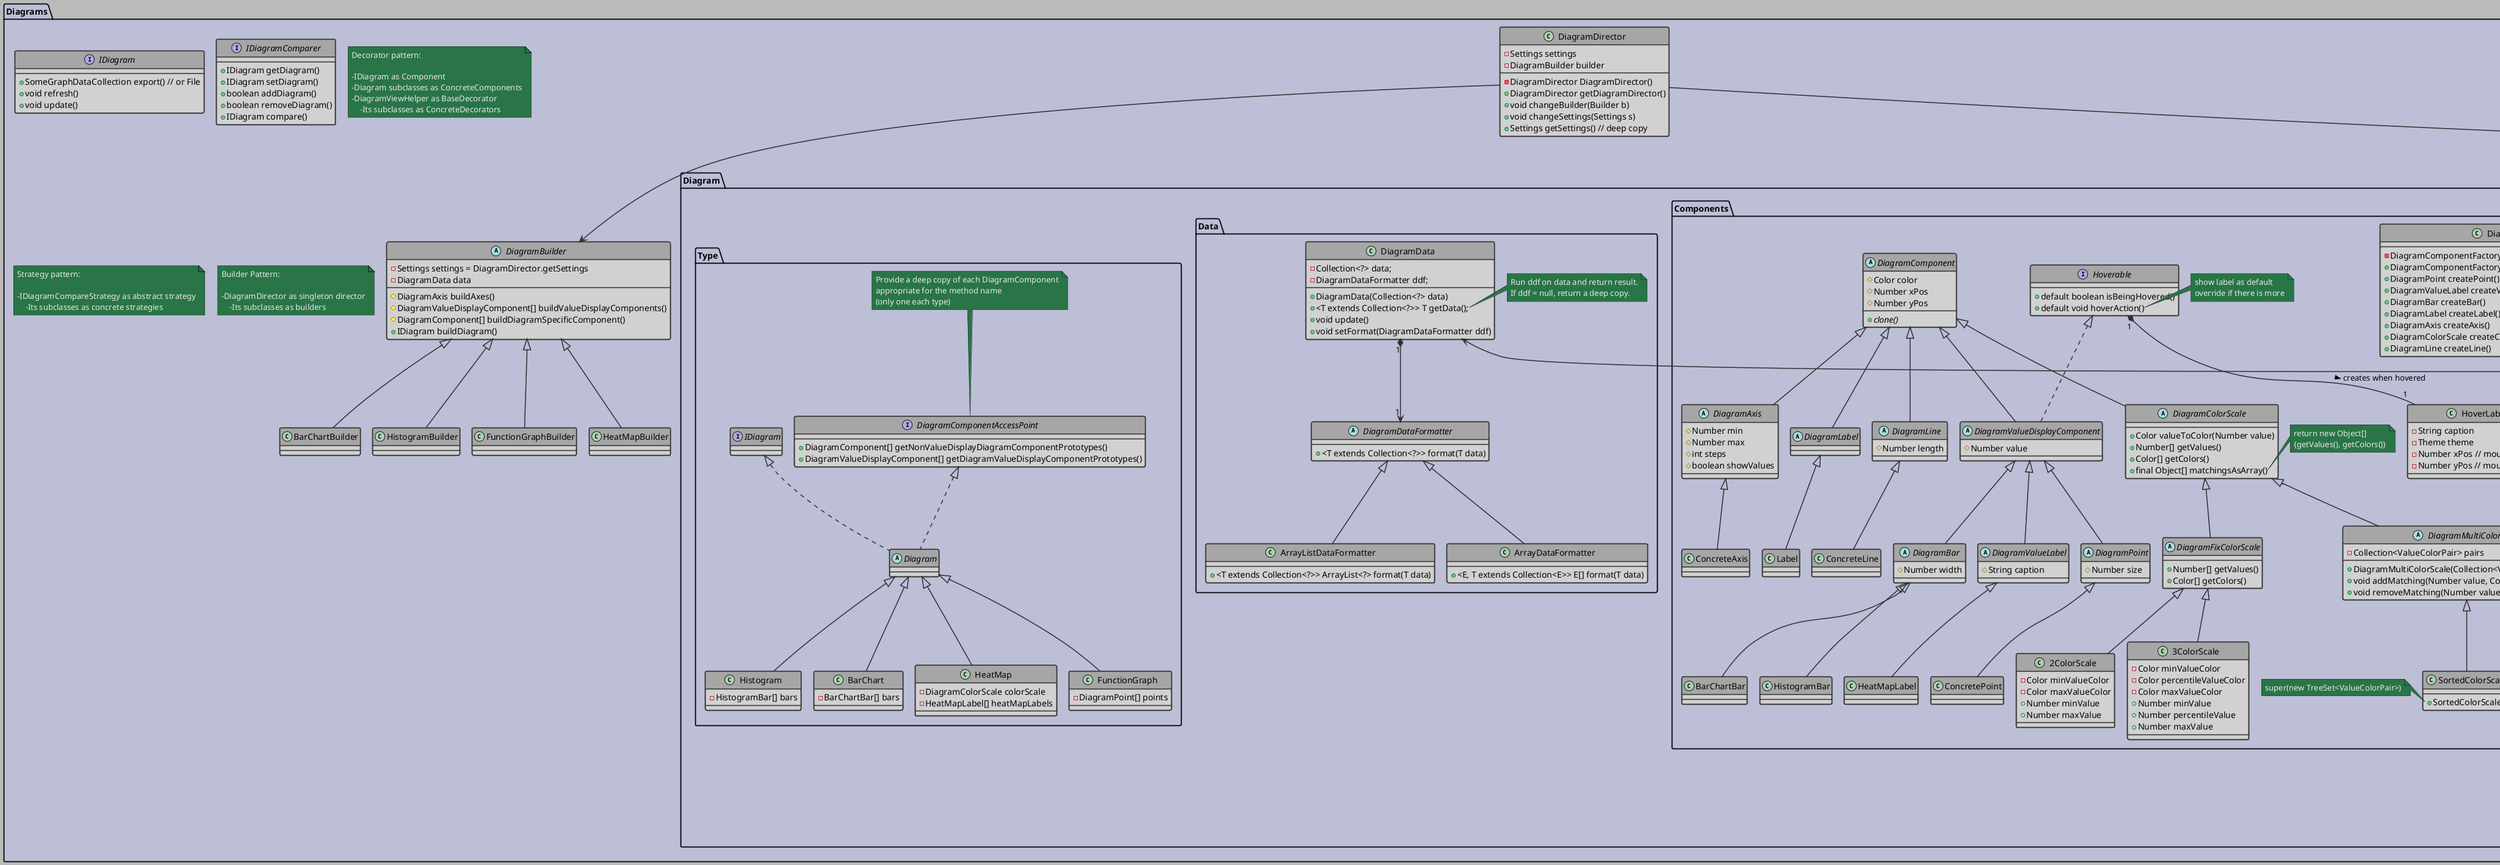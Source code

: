 @startuml Class_Diagram
'Style Settings
skinparam {
    BackgroundColor #bababa
    Shadowing false
    Nodesep 20
    Ranksep 50
}
skinparam Arrow {
    Color #2e2e2e
    Thickness 1.5
}
skinparam CircledCharacter {
    Radius 8
    FontSize 10
}
skinparam class {
    BackgroundColor #d1d1d1
    BorderColor #2e2e2e
    BorderThickness 1.5
    HeaderBackgroundColor #a6a6a6
}
skinparam package {
    BackgroundColor #bcbfd6
    BorderThickness 1.8
}
skinparam Note {
    BackgroundColor #297547
    BorderColor #171a17
    FontColor #e8e8e8
}
'Class Diagram
'Class Definitions
'Basic UI Components
package Components {
    interface UIElement
    class Button implements UIElement
    class Dropdown implements UIElement
    class InputBox implements UIElement
    class Checkbox implements UIElement
    class Slider implements UIElement
    class TextBox implements UIElement
    class Frame implements UIElement {
        +Frame(int sx, int sy)
        +addElement(UIElement e, int x, int y)
        +resize(int x, int y)
    }
}

'UI Generators
package Generators {
    enum InfoBarID {
        VERSION
        SELECTED
        LASTACTION
    }
    class InfoBar {
        -Frame
        -Map<InfoBarID,TextBox>
        +setText(InfoBarID, String)
    }
    InfoBarID <-- InfoBar : <<uses>>
    class MainMenuBar
    class MainWindow
    class SubWindow
    class SubWindowArea

    class Outliner
    class Editor
    class Visualizer
}
'Diagrams
package Diagrams {
    interface IDiagram {
        +SomeGraphDataCollection export() // or File
        +void refresh()
        +void update()
    }
    interface IDiagramComparer {
        +IDiagram getDiagram()
        +IDiagram setDiagram()
        +boolean addDiagram()
        +boolean removeDiagram()
        +IDiagram compare()
    }
    package Diagram.Comparer {
        abstract class DiagramComparer implements IDiagramComparer {
            -Collection<IDiagram> diagrams
            -IDiagramCompareStrategy compareStrategy
            +DiagramComparer()
        }
        interface IDiagramCompareStrategy {
            +IDiagram compare()
        }
        class FunctionGraphComparer implements IDiagramCompareStrategy {
            -FunctionGraph[] functionGraphs
            +FunctionGraph compare()
        }
        class HistogramComparer implements IDiagramCompareStrategy {
            -Histogram histogram1
            -Histogram histogram2
            +Histogram compare()
        }
        class HeatMapComparer implements IDiagramCompareStrategy {
            -DiagramColorScale compareColors
            -HeatMap heatMap1
            -HeatMap heatMap2
            +HeatMap compare()
        }
        class BarChartComparer implements IDiagramCompareStrategy {
            -BarChart[] barCharts
            +BarChart compare()
        }
    }
    package Diagram.Components {
        interface Hoverable {
            +default boolean isBeingHovered()
            +default void hoverAction()
        }
        note right of Hoverable::hoverAction
            show label as default
            override if there is more
        end note
        abstract class DiagramComponent {
            #Color color
            #Number xPos
            #Number yPos
            +{abstract} clone()
        }
        abstract class DiagramValueDisplayComponent extends DiagramComponent implements Hoverable {
            #Number value
        }
        abstract class DiagramBar extends DiagramValueDisplayComponent {
            #Number width
        }
        abstract class DiagramAxis extends DiagramComponent {
            #Number min
            #Number max
            #int steps
            #boolean showValues
        }
        abstract class DiagramLabel extends DiagramComponent {

        }
        abstract class DiagramLine extends DiagramComponent {
            #Number length
        }
        class ConcreteLine extends DiagramLine {

        }
        abstract class DiagramValueLabel extends DiagramValueDisplayComponent {
            #String caption
        }
        abstract class DiagramPoint extends DiagramValueDisplayComponent {
            #Number size
        }
        abstract class DiagramColorScale extends DiagramComponent {
            +Color valueToColor(Number value)
            +Number[] getValues()
            +Color[] getColors()
            +final Object[] matchingsAsArray()
        }
        note right of DiagramColorScale::matchingsAsArray
            return new Object[]
            {getValues(), getColors()}
        end note
        abstract class DiagramMultiColorScale extends DiagramColorScale {
            -Collection<ValueColorPair> pairs
            +DiagramMultiColorScale(Collection<ValueColorPair> pairs)
            +void addMatching(Number value, Color c)
            +void removeMatching(Number value, Color c)
        }
        class SortedColorScale extends DiagramMultiColorScale {
            +SortedColorScale()
        }
        note left of SortedColorScale::SortedColorScale
            super(new TreeSet<ValueColorPair>)
        end note
        class ValueColorPair {
            -final Number value
            -final Number Color
            -ValueColorPair(Number value, Color c)
            +Number getValue()
            +Color getColor()
        }
        DiagramMultiColorScale +-- ValueColorPair : < protected inner class
        abstract class DiagramFixColorScale extends DiagramColorScale {
            +Number[] getValues()
            +Color[] getColors()
        }
        class 2ColorScale extends DiagramFixColorScale {
            -Color minValueColor
            -Color maxValueColor
            +Number minValue
            +Number maxValue
        }
        class 3ColorScale extends DiagramFixColorScale {
            -Color minValueColor
            -Color percentileValueColor
            -Color maxValueColor
            +Number minValue
            +Number percentileValue
            +Number maxValue
        }
        class ConcretePoint extends DiagramPoint
        class HistogramBar extends DiagramBar
        class BarChartBar extends DiagramBar
        class ConcreteAxis extends DiagramAxis
        class HeatMapLabel extends DiagramValueLabel
        class Label extends DiagramLabel
        'Shows value that is being
        'hovered over
        class HoverLabel {
            -String caption
            -Theme theme
            -Number xPos // mouse pointer
            -Number yPos // mouse pointer
        }
        class DiagramComponentFactory {
            -DiagramComponentFactory DiagramComponentFactory()
            +DiagramComponentFactory getDiagramComponentFactory() // return this
            +DiagramPoint createPoint()
            +DiagramValueLabel createValueLabel()
            +DiagramBar createBar()
            +DiagramLabel createLabel()
            +DiagramAxis createAxis()
            +DiagramColorScale createColorScale()
            +DiagramLine createLine()
        }
    }
    package Diagram.Data {
        class DiagramData {
            -Collection<?> data;
            -DiagramDataFormatter ddf;
            +DiagramData(Collection<?> data)
            +<T extends Collection<?>> T getData();
            +void update()
            +void setFormat(DiagramDataFormatter ddf)
        }
        note right of DiagramData::getData
        Run ddf on data and return result.
        If ddf = null, return a deep copy.
        end note
        abstract class DiagramDataFormatter {
            +<T extends Collection<?>> format(T data)
        }
        class ArrayListDataFormatter extends DiagramDataFormatter {
            +<T extends Collection<?>> ArrayList<?> format(T data)
        }
        class ArrayDataFormatter extends DiagramDataFormatter {
            +<E, T extends Collection<E>> E[] format(T data)
        }
    }
    package Diagram.Type {
        interface DiagramComponentAccessPoint {
            +DiagramComponent[] getNonValueDisplayDiagramComponentPrototypes()
            +DiagramValueDisplayComponent[] getDiagramValueDisplayComponentPrototypes()
        }
        note top of DiagramComponentAccessPoint
        Provide a deep copy of each DiagramComponent
        appropriate for the method name
        (only one each type)
        end note
        abstract class Diagram implements IDiagram, DiagramComponentAccessPoint {
            
        }
        class Histogram extends Diagram {
            -HistogramBar[] bars
        }
        class BarChart extends Diagram {
            -BarChartBar[] bars
        }
        class HeatMap extends Diagram {
            -DiagramColorScale colorScale
            -HeatMapLabel[] heatMapLabels
        }
        class FunctionGraph extends Diagram {
            -DiagramPoint[] points
        }
    }
    package Diagram.Indicators {
        abstract class DiagramViewHelper implements IDiagram, DiagramComponentAccessPoint {
            -IDiagram diagram
            -List<ViewHelperComponent> helperComponents
            -boolean isVisible
            +void show()
            +void hide()
        }
        note right of DiagramViewHelper
        For DiagramComponentAccessPoint methods:
        Keep looking for a Diagram by recursively
        going through the Decorators.
        end note
        abstract class StatisticsDisplayer extends DiagramViewHelper {

        }
        class StatisticsLineDisplayer extends StatisticsDisplayer
        note bottom of StatisticsLineDisplayer
        Displays lines for statistics checked
        in the checkbox part
        end note
        class StatisticsColorDisplayer extends StatisticsDisplayer
        note bottom of StatisticsColorDisplayer
        Overshadows DiagramValueDisplayComponents
        with the ones that display statistics
        with colors
        end note
        abstract class HelperLineDisplayer extends DiagramViewHelper {

        }
        class CoordinateIndicatorLineDisplayer extends HelperLineDisplayer {

        }
        class ViewHelperComponent extends DiagramComponent {
            -boolean isVisible
            +void show()
            +void hide()
        }
        note bottom of ViewHelperComponent
        Wraps DiagramComponents that the
        decorators create and use
        end note
        DiagramViewHelper *--> ViewHelperComponent
    }
    note top of Diagram.Indicators
    Things that will be shown on diagrams
    that are not actually a part of them go here
    end note
    note as N1
    Decorator pattern:
    
    -IDiagram as Component
    -Diagram subclasses as ConcreteComponents
    -DiagramViewHelper as BaseDecorator
        -Its subclasses as ConcreteDecorators 
    end note
    note as N2
    Strategy pattern:

    -IDiagramCompareStrategy as abstract strategy
        -Its subclasses as concrete strategies
    end note

    note as N3
    Builder Pattern:

    -DiagramDirector as singleton director
        -Its subclasses as builders
    end note
    class DiagramDirector {
        -Settings settings
        -DiagramBuilder builder
        -DiagramDirector DiagramDirector()
        +DiagramDirector getDiagramDirector()
        +void changeBuilder(Builder b)
        +void changeSettings(Settings s)
        +Settings getSettings() // deep copy
    }
    abstract class DiagramBuilder {
        -Settings settings = DiagramDirector.getSettings
        -DiagramData data
        #DiagramAxis buildAxes()
        #DiagramValueDisplayComponent[] buildValueDisplayComponents()
        #DiagramComponent[] buildDiagramSpecificComponent()
        +IDiagram buildDiagram()
    }
    class BarChartBuilder extends DiagramBuilder {

    }
    class HistogramBuilder extends DiagramBuilder {

    }
    class FunctionGraphBuilder extends DiagramBuilder {

    }
    class HeatMapBuilder extends DiagramBuilder {

    }
}

'Class Relations
'Ui
Dropdown *-- Button
IDiagram <-- Visualizer
IDiagramComparer <-- Visualizer
SubWindow *-- "1"Visualizer
SubWindow *-- "1"Editor
SubWindowArea *-- "0..3"SubWindow

MainWindow *-- "1"Outliner
MainWindow *-- "1"SubWindowArea
MainWindow *-- "1"InfoBar
MainWindow *-- "1"MainMenuBar
'UIElement Implementers
Frame *.. UIElement
DiagramViewHelper --> Diagram : > Wraps and decorates
DiagramDirector --> DiagramBuilder
DiagramDirector --> Diagram : <<creates>>
DiagramComponentFactory --> DiagramComponent : <<creates>>
DiagramComparer --> Diagram : > creates on compare using DiagramDirector
DiagramComparer o-- IDiagramCompareStrategy
DiagramData "1" *--> "1" DiagramDataFormatter
Diagram *--> DiagramData
Diagram *-- "*" DiagramComponent
Hoverable "1" *-- "1" HoverLabel : > creates when hovered
'Package Relations
@enduml